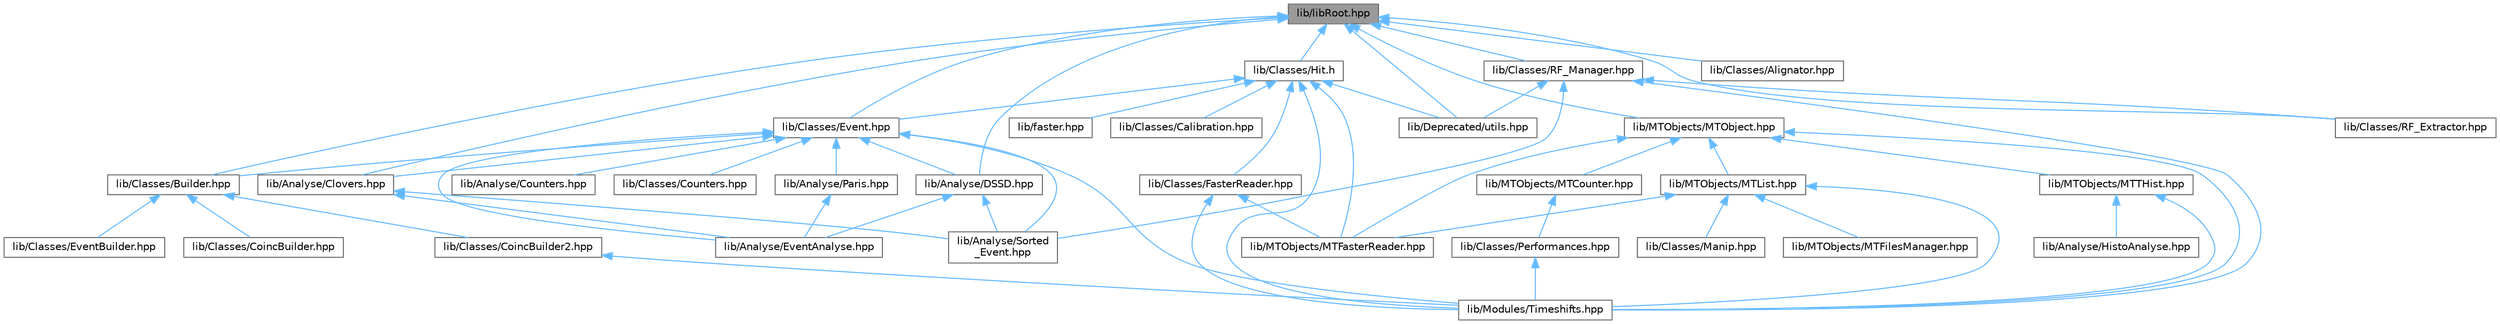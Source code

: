 digraph "lib/libRoot.hpp"
{
 // LATEX_PDF_SIZE
  bgcolor="transparent";
  edge [fontname=Helvetica,fontsize=10,labelfontname=Helvetica,labelfontsize=10];
  node [fontname=Helvetica,fontsize=10,shape=box,height=0.2,width=0.4];
  Node1 [id="Node000001",label="lib/libRoot.hpp",height=0.2,width=0.4,color="gray40", fillcolor="grey60", style="filled", fontcolor="black",tooltip=" "];
  Node1 -> Node2 [id="edge1_Node000001_Node000002",dir="back",color="steelblue1",style="solid",tooltip=" "];
  Node2 [id="Node000002",label="lib/Analyse/Clovers.hpp",height=0.2,width=0.4,color="grey40", fillcolor="white", style="filled",URL="$_clovers_8hpp.html",tooltip=" "];
  Node2 -> Node3 [id="edge2_Node000002_Node000003",dir="back",color="steelblue1",style="solid",tooltip=" "];
  Node3 [id="Node000003",label="lib/Analyse/EventAnalyse.hpp",height=0.2,width=0.4,color="grey40", fillcolor="white", style="filled",URL="$_event_analyse_8hpp.html",tooltip=" "];
  Node2 -> Node4 [id="edge3_Node000002_Node000004",dir="back",color="steelblue1",style="solid",tooltip=" "];
  Node4 [id="Node000004",label="lib/Analyse/Sorted\l_Event.hpp",height=0.2,width=0.4,color="grey40", fillcolor="white", style="filled",URL="$_sorted___event_8hpp.html",tooltip=" "];
  Node1 -> Node5 [id="edge4_Node000001_Node000005",dir="back",color="steelblue1",style="solid",tooltip=" "];
  Node5 [id="Node000005",label="lib/Analyse/DSSD.hpp",height=0.2,width=0.4,color="grey40", fillcolor="white", style="filled",URL="$_d_s_s_d_8hpp.html",tooltip=" "];
  Node5 -> Node3 [id="edge5_Node000005_Node000003",dir="back",color="steelblue1",style="solid",tooltip=" "];
  Node5 -> Node4 [id="edge6_Node000005_Node000004",dir="back",color="steelblue1",style="solid",tooltip=" "];
  Node1 -> Node6 [id="edge7_Node000001_Node000006",dir="back",color="steelblue1",style="solid",tooltip=" "];
  Node6 [id="Node000006",label="lib/Classes/Alignator.hpp",height=0.2,width=0.4,color="grey40", fillcolor="white", style="filled",URL="$_alignator_8hpp.html",tooltip=" "];
  Node1 -> Node7 [id="edge8_Node000001_Node000007",dir="back",color="steelblue1",style="solid",tooltip=" "];
  Node7 [id="Node000007",label="lib/Classes/Builder.hpp",height=0.2,width=0.4,color="grey40", fillcolor="white", style="filled",URL="$_builder_8hpp.html",tooltip=" "];
  Node7 -> Node8 [id="edge9_Node000007_Node000008",dir="back",color="steelblue1",style="solid",tooltip=" "];
  Node8 [id="Node000008",label="lib/Classes/CoincBuilder.hpp",height=0.2,width=0.4,color="grey40", fillcolor="white", style="filled",URL="$_coinc_builder_8hpp.html",tooltip=" "];
  Node7 -> Node9 [id="edge10_Node000007_Node000009",dir="back",color="steelblue1",style="solid",tooltip=" "];
  Node9 [id="Node000009",label="lib/Classes/CoincBuilder2.hpp",height=0.2,width=0.4,color="grey40", fillcolor="white", style="filled",URL="$_coinc_builder2_8hpp.html",tooltip=" "];
  Node9 -> Node10 [id="edge11_Node000009_Node000010",dir="back",color="steelblue1",style="solid",tooltip=" "];
  Node10 [id="Node000010",label="lib/Modules/Timeshifts.hpp",height=0.2,width=0.4,color="grey40", fillcolor="white", style="filled",URL="$_timeshifts_8hpp.html",tooltip=" "];
  Node7 -> Node11 [id="edge12_Node000007_Node000011",dir="back",color="steelblue1",style="solid",tooltip=" "];
  Node11 [id="Node000011",label="lib/Classes/EventBuilder.hpp",height=0.2,width=0.4,color="grey40", fillcolor="white", style="filled",URL="$_event_builder_8hpp.html",tooltip=" "];
  Node1 -> Node12 [id="edge13_Node000001_Node000012",dir="back",color="steelblue1",style="solid",tooltip=" "];
  Node12 [id="Node000012",label="lib/Classes/Event.hpp",height=0.2,width=0.4,color="grey40", fillcolor="white", style="filled",URL="$_event_8hpp.html",tooltip=" "];
  Node12 -> Node2 [id="edge14_Node000012_Node000002",dir="back",color="steelblue1",style="solid",tooltip=" "];
  Node12 -> Node13 [id="edge15_Node000012_Node000013",dir="back",color="steelblue1",style="solid",tooltip=" "];
  Node13 [id="Node000013",label="lib/Analyse/Counters.hpp",height=0.2,width=0.4,color="grey40", fillcolor="white", style="filled",URL="$_analyse_2_counters_8hpp.html",tooltip=" "];
  Node12 -> Node5 [id="edge16_Node000012_Node000005",dir="back",color="steelblue1",style="solid",tooltip=" "];
  Node12 -> Node3 [id="edge17_Node000012_Node000003",dir="back",color="steelblue1",style="solid",tooltip=" "];
  Node12 -> Node14 [id="edge18_Node000012_Node000014",dir="back",color="steelblue1",style="solid",tooltip=" "];
  Node14 [id="Node000014",label="lib/Analyse/Paris.hpp",height=0.2,width=0.4,color="grey40", fillcolor="white", style="filled",URL="$_paris_8hpp.html",tooltip=" "];
  Node14 -> Node3 [id="edge19_Node000014_Node000003",dir="back",color="steelblue1",style="solid",tooltip=" "];
  Node12 -> Node4 [id="edge20_Node000012_Node000004",dir="back",color="steelblue1",style="solid",tooltip=" "];
  Node12 -> Node7 [id="edge21_Node000012_Node000007",dir="back",color="steelblue1",style="solid",tooltip=" "];
  Node12 -> Node15 [id="edge22_Node000012_Node000015",dir="back",color="steelblue1",style="solid",tooltip=" "];
  Node15 [id="Node000015",label="lib/Classes/Counters.hpp",height=0.2,width=0.4,color="grey40", fillcolor="white", style="filled",URL="$_classes_2_counters_8hpp.html",tooltip=" "];
  Node12 -> Node10 [id="edge23_Node000012_Node000010",dir="back",color="steelblue1",style="solid",tooltip=" "];
  Node1 -> Node16 [id="edge24_Node000001_Node000016",dir="back",color="steelblue1",style="solid",tooltip=" "];
  Node16 [id="Node000016",label="lib/Classes/Hit.h",height=0.2,width=0.4,color="grey40", fillcolor="white", style="filled",URL="$_hit_8h.html",tooltip=" "];
  Node16 -> Node17 [id="edge25_Node000016_Node000017",dir="back",color="steelblue1",style="solid",tooltip=" "];
  Node17 [id="Node000017",label="lib/Classes/Calibration.hpp",height=0.2,width=0.4,color="grey40", fillcolor="white", style="filled",URL="$_calibration_8hpp.html",tooltip=" "];
  Node16 -> Node12 [id="edge26_Node000016_Node000012",dir="back",color="steelblue1",style="solid",tooltip=" "];
  Node16 -> Node18 [id="edge27_Node000016_Node000018",dir="back",color="steelblue1",style="solid",tooltip=" "];
  Node18 [id="Node000018",label="lib/Classes/FasterReader.hpp",height=0.2,width=0.4,color="grey40", fillcolor="white", style="filled",URL="$_faster_reader_8hpp.html",tooltip=" "];
  Node18 -> Node19 [id="edge28_Node000018_Node000019",dir="back",color="steelblue1",style="solid",tooltip=" "];
  Node19 [id="Node000019",label="lib/MTObjects/MTFasterReader.hpp",height=0.2,width=0.4,color="grey40", fillcolor="white", style="filled",URL="$_m_t_faster_reader_8hpp.html",tooltip=" "];
  Node18 -> Node10 [id="edge29_Node000018_Node000010",dir="back",color="steelblue1",style="solid",tooltip=" "];
  Node16 -> Node20 [id="edge30_Node000016_Node000020",dir="back",color="steelblue1",style="solid",tooltip=" "];
  Node20 [id="Node000020",label="lib/Deprecated/utils.hpp",height=0.2,width=0.4,color="grey40", fillcolor="white", style="filled",URL="$utils_8hpp.html",tooltip=" "];
  Node16 -> Node19 [id="edge31_Node000016_Node000019",dir="back",color="steelblue1",style="solid",tooltip=" "];
  Node16 -> Node10 [id="edge32_Node000016_Node000010",dir="back",color="steelblue1",style="solid",tooltip=" "];
  Node16 -> Node21 [id="edge33_Node000016_Node000021",dir="back",color="steelblue1",style="solid",tooltip=" "];
  Node21 [id="Node000021",label="lib/faster.hpp",height=0.2,width=0.4,color="grey40", fillcolor="white", style="filled",URL="$faster_8hpp.html",tooltip=" "];
  Node1 -> Node22 [id="edge34_Node000001_Node000022",dir="back",color="steelblue1",style="solid",tooltip=" "];
  Node22 [id="Node000022",label="lib/Classes/RF_Extractor.hpp",height=0.2,width=0.4,color="grey40", fillcolor="white", style="filled",URL="$_r_f___extractor_8hpp.html",tooltip=" "];
  Node1 -> Node23 [id="edge35_Node000001_Node000023",dir="back",color="steelblue1",style="solid",tooltip=" "];
  Node23 [id="Node000023",label="lib/Classes/RF_Manager.hpp",height=0.2,width=0.4,color="grey40", fillcolor="white", style="filled",URL="$_r_f___manager_8hpp.html",tooltip=" "];
  Node23 -> Node4 [id="edge36_Node000023_Node000004",dir="back",color="steelblue1",style="solid",tooltip=" "];
  Node23 -> Node22 [id="edge37_Node000023_Node000022",dir="back",color="steelblue1",style="solid",tooltip=" "];
  Node23 -> Node20 [id="edge38_Node000023_Node000020",dir="back",color="steelblue1",style="solid",tooltip=" "];
  Node23 -> Node10 [id="edge39_Node000023_Node000010",dir="back",color="steelblue1",style="solid",tooltip=" "];
  Node1 -> Node20 [id="edge40_Node000001_Node000020",dir="back",color="steelblue1",style="solid",tooltip=" "];
  Node1 -> Node24 [id="edge41_Node000001_Node000024",dir="back",color="steelblue1",style="solid",tooltip=" "];
  Node24 [id="Node000024",label="lib/MTObjects/MTObject.hpp",height=0.2,width=0.4,color="grey40", fillcolor="white", style="filled",URL="$_m_t_object_8hpp.html",tooltip=" "];
  Node24 -> Node25 [id="edge42_Node000024_Node000025",dir="back",color="steelblue1",style="solid",tooltip=" "];
  Node25 [id="Node000025",label="lib/MTObjects/MTCounter.hpp",height=0.2,width=0.4,color="grey40", fillcolor="white", style="filled",URL="$_m_t_counter_8hpp.html",tooltip=" "];
  Node25 -> Node26 [id="edge43_Node000025_Node000026",dir="back",color="steelblue1",style="solid",tooltip=" "];
  Node26 [id="Node000026",label="lib/Classes/Performances.hpp",height=0.2,width=0.4,color="grey40", fillcolor="white", style="filled",URL="$_performances_8hpp.html",tooltip=" "];
  Node26 -> Node10 [id="edge44_Node000026_Node000010",dir="back",color="steelblue1",style="solid",tooltip=" "];
  Node24 -> Node19 [id="edge45_Node000024_Node000019",dir="back",color="steelblue1",style="solid",tooltip=" "];
  Node24 -> Node27 [id="edge46_Node000024_Node000027",dir="back",color="steelblue1",style="solid",tooltip=" "];
  Node27 [id="Node000027",label="lib/MTObjects/MTList.hpp",height=0.2,width=0.4,color="grey40", fillcolor="white", style="filled",URL="$_m_t_list_8hpp.html",tooltip=" "];
  Node27 -> Node28 [id="edge47_Node000027_Node000028",dir="back",color="steelblue1",style="solid",tooltip=" "];
  Node28 [id="Node000028",label="lib/Classes/Manip.hpp",height=0.2,width=0.4,color="grey40", fillcolor="white", style="filled",URL="$_manip_8hpp.html",tooltip=" "];
  Node27 -> Node19 [id="edge48_Node000027_Node000019",dir="back",color="steelblue1",style="solid",tooltip=" "];
  Node27 -> Node29 [id="edge49_Node000027_Node000029",dir="back",color="steelblue1",style="solid",tooltip=" "];
  Node29 [id="Node000029",label="lib/MTObjects/MTFilesManager.hpp",height=0.2,width=0.4,color="grey40", fillcolor="white", style="filled",URL="$_m_t_files_manager_8hpp.html",tooltip=" "];
  Node27 -> Node10 [id="edge50_Node000027_Node000010",dir="back",color="steelblue1",style="solid",tooltip=" "];
  Node24 -> Node30 [id="edge51_Node000024_Node000030",dir="back",color="steelblue1",style="solid",tooltip=" "];
  Node30 [id="Node000030",label="lib/MTObjects/MTTHist.hpp",height=0.2,width=0.4,color="grey40", fillcolor="white", style="filled",URL="$_m_t_t_hist_8hpp.html",tooltip=" "];
  Node30 -> Node31 [id="edge52_Node000030_Node000031",dir="back",color="steelblue1",style="solid",tooltip=" "];
  Node31 [id="Node000031",label="lib/Analyse/HistoAnalyse.hpp",height=0.2,width=0.4,color="grey40", fillcolor="white", style="filled",URL="$_histo_analyse_8hpp.html",tooltip=" "];
  Node30 -> Node10 [id="edge53_Node000030_Node000010",dir="back",color="steelblue1",style="solid",tooltip=" "];
  Node24 -> Node10 [id="edge54_Node000024_Node000010",dir="back",color="steelblue1",style="solid",tooltip=" "];
}

